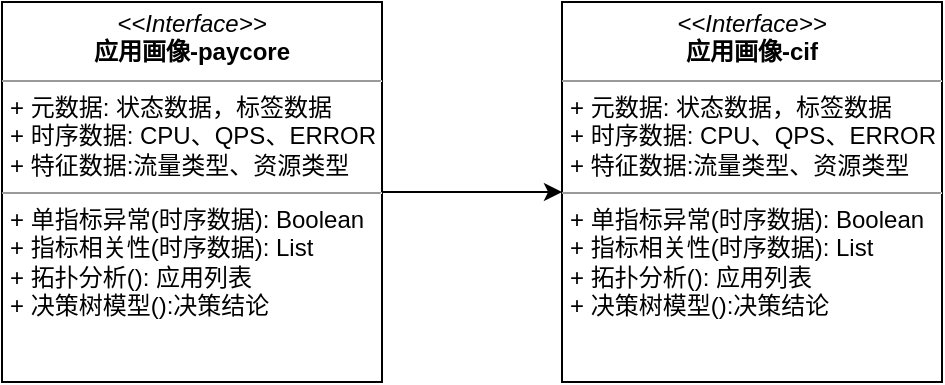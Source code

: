 <mxfile version="13.1.14" type="github">
  <diagram id="kS0ti_N2tpWNFURmzNsF" name="Page-1">
    <mxGraphModel dx="1273" dy="740" grid="1" gridSize="10" guides="1" tooltips="1" connect="1" arrows="1" fold="1" page="1" pageScale="1" pageWidth="827" pageHeight="1169" math="0" shadow="0">
      <root>
        <mxCell id="0" />
        <mxCell id="1" parent="0" />
        <mxCell id="tZKj5MR_nMis3N_ipYC9-4" value="" style="edgeStyle=orthogonalEdgeStyle;rounded=0;orthogonalLoop=1;jettySize=auto;html=1;" edge="1" parent="1" source="tZKj5MR_nMis3N_ipYC9-2" target="tZKj5MR_nMis3N_ipYC9-3">
          <mxGeometry relative="1" as="geometry" />
        </mxCell>
        <mxCell id="tZKj5MR_nMis3N_ipYC9-2" value="&lt;p style=&quot;margin: 0px ; margin-top: 4px ; text-align: center&quot;&gt;&lt;i&gt;&amp;lt;&amp;lt;Interface&amp;gt;&amp;gt;&lt;/i&gt;&lt;br&gt;&lt;b&gt;应用画像-paycore&lt;/b&gt;&lt;/p&gt;&lt;hr size=&quot;1&quot;&gt;&lt;p style=&quot;margin: 0px ; margin-left: 4px&quot;&gt;+ 元数据: 状态数据，标签数据&lt;br&gt;+ 时序数据: CPU、QPS、ERROR&lt;/p&gt;&lt;p style=&quot;margin: 0px ; margin-left: 4px&quot;&gt;+ 特征数据:流量类型、资源类型&lt;/p&gt;&lt;hr size=&quot;1&quot;&gt;&lt;p style=&quot;margin: 0px ; margin-left: 4px&quot;&gt;+ 单指标异常(时序数据): Boolean&lt;/p&gt;&lt;p style=&quot;margin: 0px ; margin-left: 4px&quot;&gt;+ 指标相关性(时序数据): List&lt;/p&gt;&lt;p style=&quot;margin: 0px ; margin-left: 4px&quot;&gt;&lt;span&gt;+ 拓扑分析(): 应用列表&lt;/span&gt;&lt;/p&gt;&lt;p style=&quot;margin: 0px ; margin-left: 4px&quot;&gt;&lt;span&gt;+ 决策树模型():决策结论&lt;/span&gt;&lt;/p&gt;" style="verticalAlign=top;align=left;overflow=fill;fontSize=12;fontFamily=Helvetica;html=1;" vertex="1" parent="1">
          <mxGeometry x="210" y="220" width="190" height="190" as="geometry" />
        </mxCell>
        <mxCell id="tZKj5MR_nMis3N_ipYC9-3" value="&lt;p style=&quot;margin: 0px ; margin-top: 4px ; text-align: center&quot;&gt;&lt;i&gt;&amp;lt;&amp;lt;Interface&amp;gt;&amp;gt;&lt;/i&gt;&lt;br&gt;&lt;b&gt;应用画像-cif&lt;/b&gt;&lt;/p&gt;&lt;hr size=&quot;1&quot;&gt;&lt;p style=&quot;margin: 0px ; margin-left: 4px&quot;&gt;+ 元数据: 状态数据，标签数据&lt;br&gt;+ 时序数据: CPU、QPS、ERROR&lt;/p&gt;&lt;p style=&quot;margin: 0px ; margin-left: 4px&quot;&gt;+ 特征数据:流量类型、资源类型&lt;/p&gt;&lt;hr size=&quot;1&quot;&gt;&lt;p style=&quot;margin: 0px ; margin-left: 4px&quot;&gt;+ 单指标异常(时序数据): Boolean&lt;/p&gt;&lt;p style=&quot;margin: 0px ; margin-left: 4px&quot;&gt;+ 指标相关性(时序数据): List&lt;/p&gt;&lt;p style=&quot;margin: 0px ; margin-left: 4px&quot;&gt;&lt;span&gt;+ 拓扑分析(): 应用列表&lt;/span&gt;&lt;/p&gt;&lt;p style=&quot;margin: 0px ; margin-left: 4px&quot;&gt;&lt;span&gt;+ 决策树模型():决策结论&lt;/span&gt;&lt;/p&gt;" style="verticalAlign=top;align=left;overflow=fill;fontSize=12;fontFamily=Helvetica;html=1;" vertex="1" parent="1">
          <mxGeometry x="490" y="220" width="190" height="190" as="geometry" />
        </mxCell>
      </root>
    </mxGraphModel>
  </diagram>
</mxfile>
